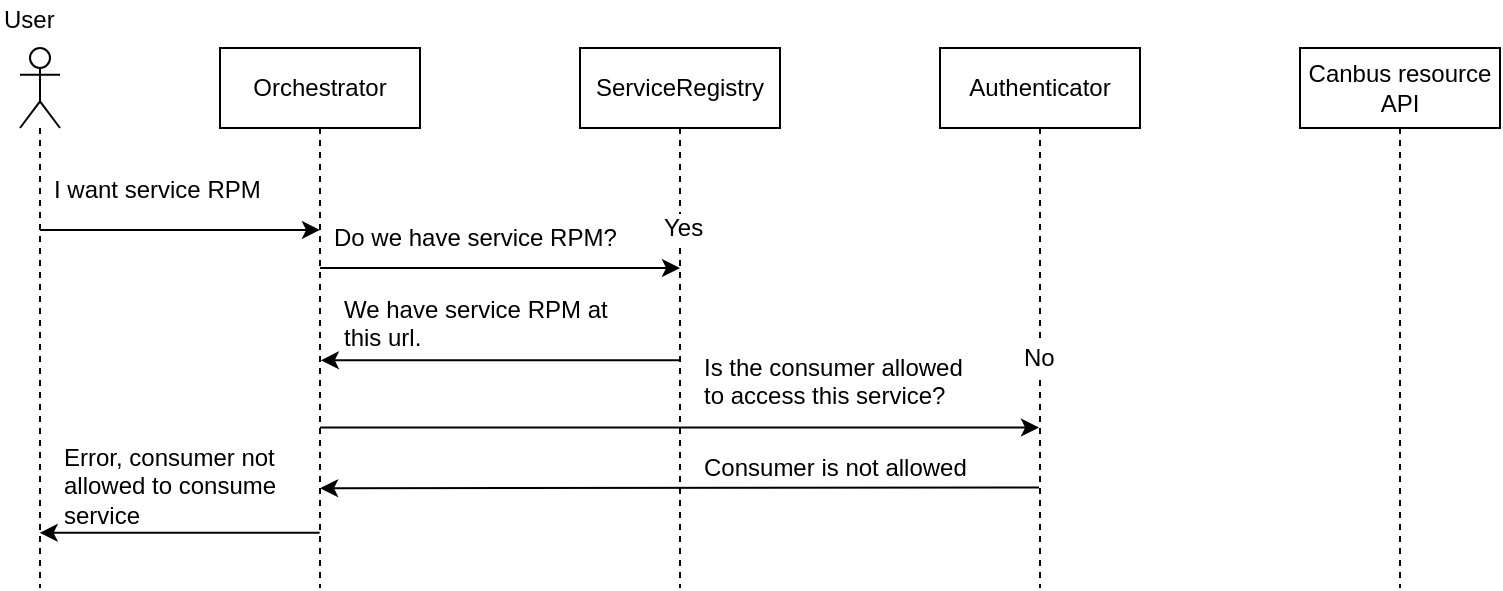 <mxfile version="10.6.7" type="device"><diagram id="SbC2inaEWX9YBSrFRVZ3" name="Page-1"><mxGraphModel dx="518" dy="356" grid="1" gridSize="10" guides="1" tooltips="1" connect="1" arrows="1" fold="1" page="1" pageScale="1" pageWidth="827" pageHeight="1169" math="0" shadow="0"><root><mxCell id="0"/><mxCell id="1" parent="0"/><mxCell id="82_-XBjaQ5qLDE82MhCb-1" value="" style="shape=umlLifeline;participant=umlActor;perimeter=lifelinePerimeter;whiteSpace=wrap;html=1;container=1;collapsible=0;recursiveResize=0;verticalAlign=top;spacingTop=36;labelBackgroundColor=#ffffff;outlineConnect=0;" parent="1" vertex="1"><mxGeometry x="40" y="80" width="20" height="270" as="geometry"/></mxCell><mxCell id="82_-XBjaQ5qLDE82MhCb-2" value="User" style="text;html=1;resizable=0;points=[];autosize=1;align=left;verticalAlign=top;spacingTop=-4;" parent="1" vertex="1"><mxGeometry x="30" y="56" width="40" height="20" as="geometry"/></mxCell><mxCell id="82_-XBjaQ5qLDE82MhCb-4" value="Orchestrator" style="shape=umlLifeline;perimeter=lifelinePerimeter;whiteSpace=wrap;html=1;container=1;collapsible=0;recursiveResize=0;outlineConnect=0;" parent="1" vertex="1"><mxGeometry x="140" y="80" width="100" height="270" as="geometry"/></mxCell><mxCell id="82_-XBjaQ5qLDE82MhCb-5" value="ServiceRegistry" style="shape=umlLifeline;perimeter=lifelinePerimeter;whiteSpace=wrap;html=1;container=1;collapsible=0;recursiveResize=0;outlineConnect=0;" parent="1" vertex="1"><mxGeometry x="320" y="80" width="100" height="270" as="geometry"/></mxCell><mxCell id="82_-XBjaQ5qLDE82MhCb-6" value="Authenticator" style="shape=umlLifeline;perimeter=lifelinePerimeter;whiteSpace=wrap;html=1;container=1;collapsible=0;recursiveResize=0;outlineConnect=0;" parent="1" vertex="1"><mxGeometry x="500" y="80" width="100" height="270" as="geometry"/></mxCell><mxCell id="82_-XBjaQ5qLDE82MhCb-19" value="No" style="text;html=1;resizable=0;points=[];autosize=1;align=left;verticalAlign=top;spacingTop=-4;rounded=0;fillColor=#ffffff;gradientColor=none;" parent="82_-XBjaQ5qLDE82MhCb-6" vertex="1"><mxGeometry x="40" y="145" width="30" height="20" as="geometry"/></mxCell><mxCell id="82_-XBjaQ5qLDE82MhCb-7" value="Canbus resource API" style="shape=umlLifeline;perimeter=lifelinePerimeter;whiteSpace=wrap;html=1;container=1;collapsible=0;recursiveResize=0;outlineConnect=0;" parent="1" vertex="1"><mxGeometry x="680" y="80" width="100" height="270" as="geometry"/></mxCell><mxCell id="82_-XBjaQ5qLDE82MhCb-9" value="" style="endArrow=classic;html=1;entryX=0.5;entryY=0.337;entryDx=0;entryDy=0;entryPerimeter=0;" parent="1" source="82_-XBjaQ5qLDE82MhCb-1" target="82_-XBjaQ5qLDE82MhCb-4" edge="1"><mxGeometry width="50" height="50" relative="1" as="geometry"><mxPoint x="70" y="150" as="sourcePoint"/><mxPoint x="180" y="171" as="targetPoint"/></mxGeometry></mxCell><mxCell id="82_-XBjaQ5qLDE82MhCb-10" value="I want service RPM" style="text;html=1;resizable=0;points=[];autosize=1;align=left;verticalAlign=top;spacingTop=-4;" parent="1" vertex="1"><mxGeometry x="55" y="140.5" width="140" height="20" as="geometry"/></mxCell><mxCell id="82_-XBjaQ5qLDE82MhCb-11" value="" style="endArrow=classic;html=1;" parent="1" source="82_-XBjaQ5qLDE82MhCb-4" edge="1"><mxGeometry width="50" height="50" relative="1" as="geometry"><mxPoint x="210" y="180" as="sourcePoint"/><mxPoint x="370" y="190" as="targetPoint"/></mxGeometry></mxCell><mxCell id="82_-XBjaQ5qLDE82MhCb-12" value="Do we have service RPM?" style="text;html=1;resizable=0;points=[];autosize=1;align=left;verticalAlign=top;spacingTop=-4;" parent="1" vertex="1"><mxGeometry x="195" y="165" width="170" height="20" as="geometry"/></mxCell><mxCell id="82_-XBjaQ5qLDE82MhCb-13" value="" style="endArrow=classic;html=1;exitX=0.497;exitY=0.385;exitDx=0;exitDy=0;exitPerimeter=0;entryX=0.503;entryY=0.385;entryDx=0;entryDy=0;entryPerimeter=0;" parent="1" edge="1"><mxGeometry width="50" height="50" relative="1" as="geometry"><mxPoint x="369.857" y="236.143" as="sourcePoint"/><mxPoint x="190.429" y="236.143" as="targetPoint"/></mxGeometry></mxCell><mxCell id="82_-XBjaQ5qLDE82MhCb-14" value="&lt;div&gt;We have service RPM at&lt;/div&gt;&lt;div&gt;this url.&lt;br&gt;&lt;/div&gt;" style="text;html=1;resizable=0;points=[];autosize=1;align=left;verticalAlign=top;spacingTop=-4;" parent="1" vertex="1"><mxGeometry x="200" y="201" width="160" height="30" as="geometry"/></mxCell><mxCell id="82_-XBjaQ5qLDE82MhCb-15" value="" style="endArrow=classic;html=1;exitX=0.5;exitY=0.462;exitDx=0;exitDy=0;exitPerimeter=0;entryX=0.501;entryY=0.462;entryDx=0;entryDy=0;entryPerimeter=0;" parent="1" edge="1"><mxGeometry width="50" height="50" relative="1" as="geometry"><mxPoint x="189.857" y="322.429" as="sourcePoint"/><mxPoint x="49.857" y="322.429" as="targetPoint"/></mxGeometry></mxCell><mxCell id="82_-XBjaQ5qLDE82MhCb-16" value="&lt;div&gt;Error, consumer not&lt;/div&gt;&lt;div&gt; allowed to consume &lt;br&gt;&lt;/div&gt;&lt;div&gt;service&lt;/div&gt;" style="text;html=1;resizable=0;points=[];autosize=1;align=left;verticalAlign=top;spacingTop=-4;" parent="1" vertex="1"><mxGeometry x="60" y="275" width="140" height="40" as="geometry"/></mxCell><mxCell id="82_-XBjaQ5qLDE82MhCb-17" value="" style="endArrow=classic;html=1;" parent="1" source="82_-XBjaQ5qLDE82MhCb-4" edge="1"><mxGeometry width="50" height="50" relative="1" as="geometry"><mxPoint x="200" y="270" as="sourcePoint"/><mxPoint x="549.5" y="269.8" as="targetPoint"/></mxGeometry></mxCell><mxCell id="KeVQkCzV4qiTaCJg3em3-1" value="Yes" style="text;html=1;resizable=0;points=[];autosize=1;align=left;verticalAlign=top;spacingTop=-4;opacity=0;labelBackgroundColor=#ffffff;" vertex="1" parent="1"><mxGeometry x="360" y="160" width="40" height="20" as="geometry"/></mxCell><mxCell id="KeVQkCzV4qiTaCJg3em3-2" value="&lt;div&gt;Is the consumer allowed&lt;/div&gt;&lt;div&gt; to access this service?&lt;/div&gt;" style="text;html=1;resizable=0;points=[];autosize=1;align=left;verticalAlign=top;spacingTop=-4;" vertex="1" parent="1"><mxGeometry x="380" y="230" width="170" height="30" as="geometry"/></mxCell><mxCell id="KeVQkCzV4qiTaCJg3em3-3" value="" style="endArrow=classic;html=1;entryX=0.929;entryY=0.627;entryDx=0;entryDy=0;entryPerimeter=0;" edge="1" parent="1" target="82_-XBjaQ5qLDE82MhCb-16"><mxGeometry width="50" height="50" relative="1" as="geometry"><mxPoint x="549.5" y="299.8" as="sourcePoint"/><mxPoint x="200" y="300" as="targetPoint"/></mxGeometry></mxCell><mxCell id="KeVQkCzV4qiTaCJg3em3-4" value="Consumer is not allowed" style="text;html=1;resizable=0;points=[];autosize=1;align=left;verticalAlign=top;spacingTop=-4;" vertex="1" parent="1"><mxGeometry x="380" y="280" width="170" height="20" as="geometry"/></mxCell></root></mxGraphModel></diagram></mxfile>